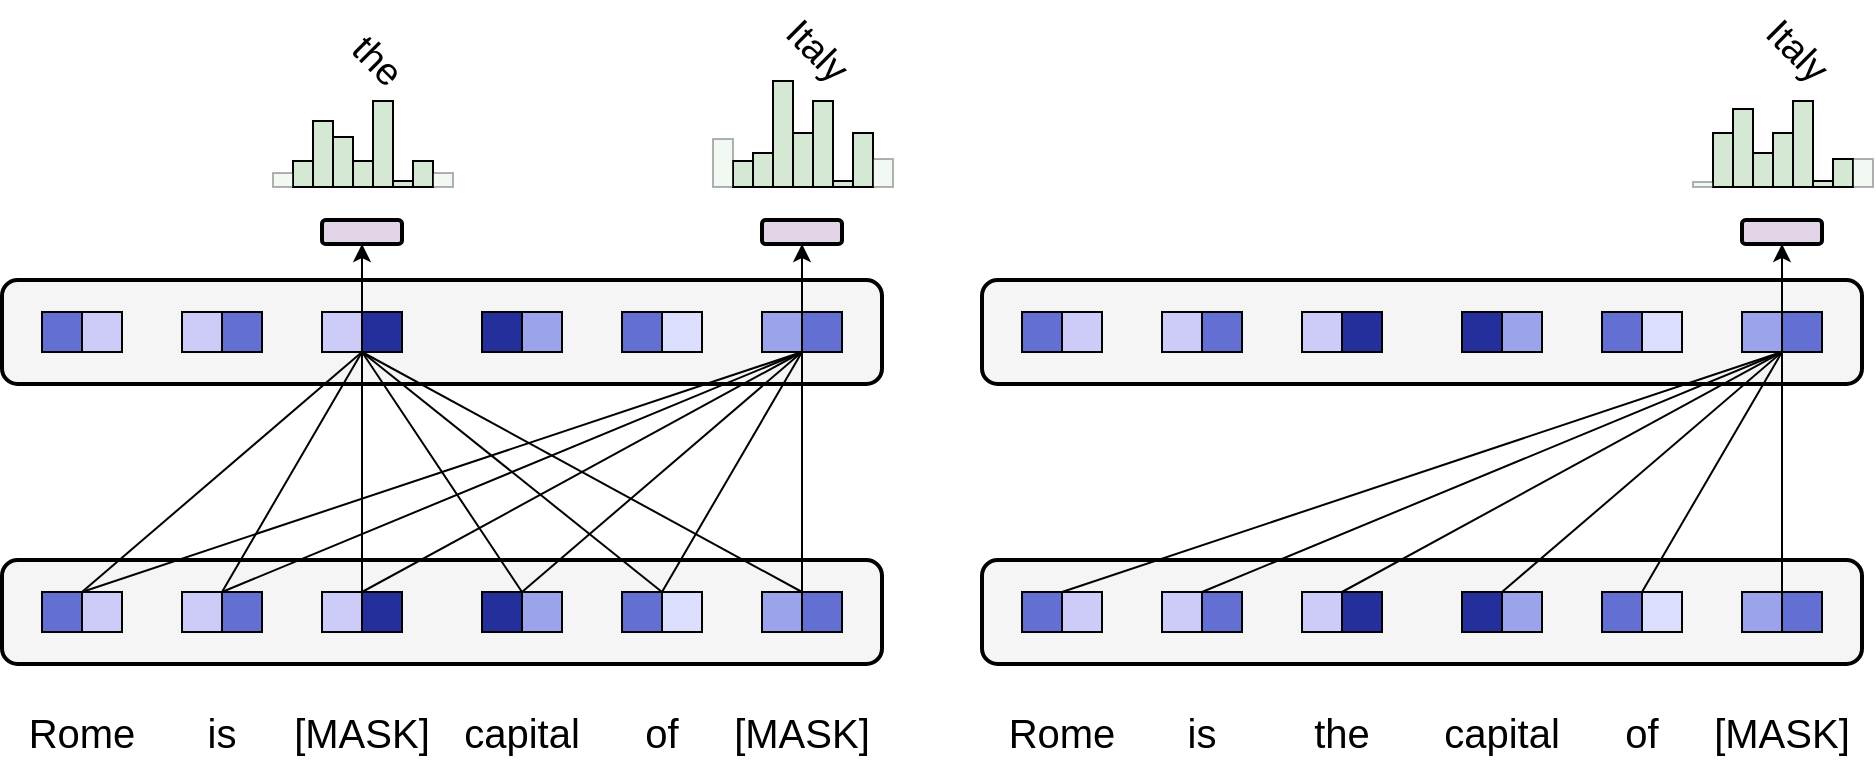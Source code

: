 <mxfile version="20.0.1" type="onedrive"><diagram id="RKA8jSxsZJqy0lPf_gbN" name="Page-1"><mxGraphModel grid="1" page="1" gridSize="10" guides="1" tooltips="1" connect="1" arrows="1" fold="1" pageScale="1" pageWidth="1600" pageHeight="900" math="0" shadow="0"><root><mxCell id="0"/><mxCell id="1" parent="0"/><mxCell id="lkHaF-u5AydpXI6nN-1L-108" value="" style="rounded=1;whiteSpace=wrap;html=1;fillColor=#f5f5f5;strokeColor=#000000;strokeWidth=2;fontColor=#333333;" vertex="1" parent="1"><mxGeometry x="370" y="570" width="440" height="52" as="geometry"/></mxCell><mxCell id="lkHaF-u5AydpXI6nN-1L-109" value="Rome" style="text;html=1;strokeColor=none;fillColor=none;align=center;verticalAlign=middle;whiteSpace=wrap;rounded=0;strokeWidth=1;fontSize=20;" vertex="1" parent="1"><mxGeometry x="370" y="641" width="80" height="30" as="geometry"/></mxCell><mxCell id="lkHaF-u5AydpXI6nN-1L-119" value="is" style="text;html=1;strokeColor=none;fillColor=none;align=center;verticalAlign=middle;whiteSpace=wrap;rounded=0;strokeWidth=1;fontSize=20;" vertex="1" parent="1"><mxGeometry x="440" y="641" width="80" height="30" as="geometry"/></mxCell><mxCell id="lkHaF-u5AydpXI6nN-1L-120" value="[MASK]" style="text;html=1;strokeColor=none;fillColor=none;align=center;verticalAlign=middle;whiteSpace=wrap;rounded=0;strokeWidth=1;fontSize=20;" vertex="1" parent="1"><mxGeometry x="510" y="641" width="80" height="30" as="geometry"/></mxCell><mxCell id="lkHaF-u5AydpXI6nN-1L-121" value="capital" style="text;html=1;strokeColor=none;fillColor=none;align=center;verticalAlign=middle;whiteSpace=wrap;rounded=0;strokeWidth=1;fontSize=20;" vertex="1" parent="1"><mxGeometry x="590" y="641" width="80" height="30" as="geometry"/></mxCell><mxCell id="lkHaF-u5AydpXI6nN-1L-122" value="of" style="text;html=1;strokeColor=none;fillColor=none;align=center;verticalAlign=middle;whiteSpace=wrap;rounded=0;strokeWidth=1;fontSize=20;" vertex="1" parent="1"><mxGeometry x="660" y="641" width="80" height="30" as="geometry"/></mxCell><mxCell id="lkHaF-u5AydpXI6nN-1L-123" value="[MASK]" style="text;html=1;strokeColor=none;fillColor=none;align=center;verticalAlign=middle;whiteSpace=wrap;rounded=0;strokeWidth=1;fontSize=20;" vertex="1" parent="1"><mxGeometry x="730" y="641" width="80" height="30" as="geometry"/></mxCell><mxCell id="lkHaF-u5AydpXI6nN-1L-134" value="" style="group" connectable="0" vertex="1" parent="1"><mxGeometry x="390" y="586" width="40" height="20" as="geometry"/></mxCell><mxCell id="lkHaF-u5AydpXI6nN-1L-125" value="" style="rounded=0;whiteSpace=wrap;html=1;fillColor=#646FD4;" vertex="1" parent="lkHaF-u5AydpXI6nN-1L-134"><mxGeometry width="20" height="20" as="geometry"/></mxCell><mxCell id="lkHaF-u5AydpXI6nN-1L-131" value="" style="rounded=0;whiteSpace=wrap;html=1;fillColor=#CDCBF8;" vertex="1" parent="lkHaF-u5AydpXI6nN-1L-134"><mxGeometry x="20" width="20" height="20" as="geometry"/></mxCell><mxCell id="lkHaF-u5AydpXI6nN-1L-138" value="" style="group" connectable="0" vertex="1" parent="1"><mxGeometry x="460" y="586" width="40" height="20" as="geometry"/></mxCell><mxCell id="lkHaF-u5AydpXI6nN-1L-139" value="" style="rounded=0;whiteSpace=wrap;html=1;fillColor=#CDCBF8;" vertex="1" parent="lkHaF-u5AydpXI6nN-1L-138"><mxGeometry width="20" height="20" as="geometry"/></mxCell><mxCell id="lkHaF-u5AydpXI6nN-1L-140" value="" style="rounded=0;whiteSpace=wrap;html=1;fillColor=#646FD4;" vertex="1" parent="lkHaF-u5AydpXI6nN-1L-138"><mxGeometry x="20" width="20" height="20" as="geometry"/></mxCell><mxCell id="lkHaF-u5AydpXI6nN-1L-144" value="" style="group" connectable="0" vertex="1" parent="1"><mxGeometry x="530" y="586" width="40" height="20" as="geometry"/></mxCell><mxCell id="lkHaF-u5AydpXI6nN-1L-145" value="" style="rounded=0;whiteSpace=wrap;html=1;fillColor=#CDCBF8;" vertex="1" parent="lkHaF-u5AydpXI6nN-1L-144"><mxGeometry width="20" height="20" as="geometry"/></mxCell><mxCell id="lkHaF-u5AydpXI6nN-1L-146" value="" style="rounded=0;whiteSpace=wrap;html=1;fillColor=#242F9B;" vertex="1" parent="lkHaF-u5AydpXI6nN-1L-144"><mxGeometry x="20" width="20" height="20" as="geometry"/></mxCell><mxCell id="lkHaF-u5AydpXI6nN-1L-147" value="" style="group" connectable="0" vertex="1" parent="1"><mxGeometry x="610" y="586" width="40" height="20" as="geometry"/></mxCell><mxCell id="lkHaF-u5AydpXI6nN-1L-148" value="" style="rounded=0;whiteSpace=wrap;html=1;fillColor=#242F9B;" vertex="1" parent="lkHaF-u5AydpXI6nN-1L-147"><mxGeometry width="20" height="20" as="geometry"/></mxCell><mxCell id="lkHaF-u5AydpXI6nN-1L-149" value="" style="rounded=0;whiteSpace=wrap;html=1;fillColor=#9BA3EB;" vertex="1" parent="lkHaF-u5AydpXI6nN-1L-147"><mxGeometry x="20" width="20" height="20" as="geometry"/></mxCell><mxCell id="lkHaF-u5AydpXI6nN-1L-150" value="" style="group" connectable="0" vertex="1" parent="1"><mxGeometry x="680" y="586" width="40" height="20" as="geometry"/></mxCell><mxCell id="lkHaF-u5AydpXI6nN-1L-151" value="" style="rounded=0;whiteSpace=wrap;html=1;fillColor=#646FD4;" vertex="1" parent="lkHaF-u5AydpXI6nN-1L-150"><mxGeometry width="20" height="20" as="geometry"/></mxCell><mxCell id="lkHaF-u5AydpXI6nN-1L-152" value="" style="rounded=0;whiteSpace=wrap;html=1;fillColor=#DBDFFD;" vertex="1" parent="lkHaF-u5AydpXI6nN-1L-150"><mxGeometry x="20" width="20" height="20" as="geometry"/></mxCell><mxCell id="lkHaF-u5AydpXI6nN-1L-153" value="" style="group" connectable="0" vertex="1" parent="1"><mxGeometry x="750" y="586" width="40" height="20" as="geometry"/></mxCell><mxCell id="lkHaF-u5AydpXI6nN-1L-154" value="" style="rounded=0;whiteSpace=wrap;html=1;fillColor=#9BA3EB;" vertex="1" parent="lkHaF-u5AydpXI6nN-1L-153"><mxGeometry width="20" height="20" as="geometry"/></mxCell><mxCell id="lkHaF-u5AydpXI6nN-1L-155" value="" style="rounded=0;whiteSpace=wrap;html=1;fillColor=#646FD4;" vertex="1" parent="lkHaF-u5AydpXI6nN-1L-153"><mxGeometry x="20" width="20" height="20" as="geometry"/></mxCell><mxCell id="lkHaF-u5AydpXI6nN-1L-161" value="" style="rounded=1;whiteSpace=wrap;html=1;fillColor=#f5f5f5;strokeColor=#000000;strokeWidth=2;fontColor=#333333;" vertex="1" parent="1"><mxGeometry x="370" y="430" width="440" height="52" as="geometry"/></mxCell><mxCell id="lkHaF-u5AydpXI6nN-1L-162" value="" style="group" connectable="0" vertex="1" parent="1"><mxGeometry x="390" y="446" width="40" height="20" as="geometry"/></mxCell><mxCell id="lkHaF-u5AydpXI6nN-1L-163" value="" style="rounded=0;whiteSpace=wrap;html=1;fillColor=#646FD4;" vertex="1" parent="lkHaF-u5AydpXI6nN-1L-162"><mxGeometry width="20" height="20" as="geometry"/></mxCell><mxCell id="lkHaF-u5AydpXI6nN-1L-164" value="" style="rounded=0;whiteSpace=wrap;html=1;fillColor=#CDCBF8;" vertex="1" parent="lkHaF-u5AydpXI6nN-1L-162"><mxGeometry x="20" width="20" height="20" as="geometry"/></mxCell><mxCell id="lkHaF-u5AydpXI6nN-1L-165" value="" style="group" connectable="0" vertex="1" parent="1"><mxGeometry x="460" y="446" width="40" height="20" as="geometry"/></mxCell><mxCell id="lkHaF-u5AydpXI6nN-1L-166" value="" style="rounded=0;whiteSpace=wrap;html=1;fillColor=#CDCBF8;" vertex="1" parent="lkHaF-u5AydpXI6nN-1L-165"><mxGeometry width="20" height="20" as="geometry"/></mxCell><mxCell id="lkHaF-u5AydpXI6nN-1L-167" value="" style="rounded=0;whiteSpace=wrap;html=1;fillColor=#646FD4;" vertex="1" parent="lkHaF-u5AydpXI6nN-1L-165"><mxGeometry x="20" width="20" height="20" as="geometry"/></mxCell><mxCell id="lkHaF-u5AydpXI6nN-1L-168" value="" style="group" connectable="0" vertex="1" parent="1"><mxGeometry x="530" y="446" width="40" height="20" as="geometry"/></mxCell><mxCell id="lkHaF-u5AydpXI6nN-1L-169" value="" style="rounded=0;whiteSpace=wrap;html=1;fillColor=#CDCBF8;" vertex="1" parent="lkHaF-u5AydpXI6nN-1L-168"><mxGeometry width="20" height="20" as="geometry"/></mxCell><mxCell id="lkHaF-u5AydpXI6nN-1L-170" value="" style="rounded=0;whiteSpace=wrap;html=1;fillColor=#242F9B;" vertex="1" parent="lkHaF-u5AydpXI6nN-1L-168"><mxGeometry x="20" width="20" height="20" as="geometry"/></mxCell><mxCell id="lkHaF-u5AydpXI6nN-1L-171" value="" style="group" connectable="0" vertex="1" parent="1"><mxGeometry x="610" y="446" width="40" height="20" as="geometry"/></mxCell><mxCell id="lkHaF-u5AydpXI6nN-1L-172" value="" style="rounded=0;whiteSpace=wrap;html=1;fillColor=#242F9B;" vertex="1" parent="lkHaF-u5AydpXI6nN-1L-171"><mxGeometry width="20" height="20" as="geometry"/></mxCell><mxCell id="lkHaF-u5AydpXI6nN-1L-173" value="" style="rounded=0;whiteSpace=wrap;html=1;fillColor=#9BA3EB;" vertex="1" parent="lkHaF-u5AydpXI6nN-1L-171"><mxGeometry x="20" width="20" height="20" as="geometry"/></mxCell><mxCell id="lkHaF-u5AydpXI6nN-1L-174" value="" style="group" connectable="0" vertex="1" parent="1"><mxGeometry x="680" y="446" width="40" height="20" as="geometry"/></mxCell><mxCell id="lkHaF-u5AydpXI6nN-1L-175" value="" style="rounded=0;whiteSpace=wrap;html=1;fillColor=#646FD4;" vertex="1" parent="lkHaF-u5AydpXI6nN-1L-174"><mxGeometry width="20" height="20" as="geometry"/></mxCell><mxCell id="lkHaF-u5AydpXI6nN-1L-176" value="" style="rounded=0;whiteSpace=wrap;html=1;fillColor=#DBDFFD;" vertex="1" parent="lkHaF-u5AydpXI6nN-1L-174"><mxGeometry x="20" width="20" height="20" as="geometry"/></mxCell><mxCell id="lkHaF-u5AydpXI6nN-1L-177" value="" style="group" connectable="0" vertex="1" parent="1"><mxGeometry x="750" y="446" width="40" height="20" as="geometry"/></mxCell><mxCell id="lkHaF-u5AydpXI6nN-1L-178" value="" style="rounded=0;whiteSpace=wrap;html=1;fillColor=#9BA3EB;" vertex="1" parent="lkHaF-u5AydpXI6nN-1L-177"><mxGeometry width="20" height="20" as="geometry"/></mxCell><mxCell id="lkHaF-u5AydpXI6nN-1L-179" value="" style="rounded=0;whiteSpace=wrap;html=1;fillColor=#646FD4;" vertex="1" parent="lkHaF-u5AydpXI6nN-1L-177"><mxGeometry x="20" width="20" height="20" as="geometry"/></mxCell><mxCell id="lkHaF-u5AydpXI6nN-1L-180" value="" style="endArrow=none;html=1;rounded=0;entryX=1;entryY=1;entryDx=0;entryDy=0;exitX=0;exitY=0;exitDx=0;exitDy=0;" edge="1" parent="1" source="lkHaF-u5AydpXI6nN-1L-146" target="lkHaF-u5AydpXI6nN-1L-169"><mxGeometry width="50" height="50" relative="1" as="geometry"><mxPoint x="560" y="590" as="sourcePoint"/><mxPoint x="610" y="540" as="targetPoint"/></mxGeometry></mxCell><mxCell id="lkHaF-u5AydpXI6nN-1L-181" value="" style="endArrow=none;html=1;rounded=0;entryX=0;entryY=1;entryDx=0;entryDy=0;exitX=1;exitY=0;exitDx=0;exitDy=0;" edge="1" parent="1" source="lkHaF-u5AydpXI6nN-1L-139" target="lkHaF-u5AydpXI6nN-1L-170"><mxGeometry width="50" height="50" relative="1" as="geometry"><mxPoint x="560" y="596" as="sourcePoint"/><mxPoint x="560" y="476" as="targetPoint"/></mxGeometry></mxCell><mxCell id="lkHaF-u5AydpXI6nN-1L-182" value="" style="endArrow=none;html=1;rounded=0;exitX=0;exitY=0;exitDx=0;exitDy=0;entryX=0;entryY=1;entryDx=0;entryDy=0;" edge="1" parent="1" source="lkHaF-u5AydpXI6nN-1L-131" target="lkHaF-u5AydpXI6nN-1L-170"><mxGeometry width="50" height="50" relative="1" as="geometry"><mxPoint x="490" y="596" as="sourcePoint"/><mxPoint x="550" y="470" as="targetPoint"/></mxGeometry></mxCell><mxCell id="lkHaF-u5AydpXI6nN-1L-183" value="" style="endArrow=none;html=1;rounded=0;exitX=1;exitY=0;exitDx=0;exitDy=0;entryX=0;entryY=1;entryDx=0;entryDy=0;" edge="1" parent="1" source="lkHaF-u5AydpXI6nN-1L-148" target="lkHaF-u5AydpXI6nN-1L-170"><mxGeometry width="50" height="50" relative="1" as="geometry"><mxPoint x="420.0" y="596" as="sourcePoint"/><mxPoint x="560.0" y="476" as="targetPoint"/></mxGeometry></mxCell><mxCell id="lkHaF-u5AydpXI6nN-1L-184" value="" style="endArrow=none;html=1;rounded=0;exitX=0;exitY=0;exitDx=0;exitDy=0;entryX=1;entryY=1;entryDx=0;entryDy=0;" edge="1" parent="1" source="lkHaF-u5AydpXI6nN-1L-152" target="lkHaF-u5AydpXI6nN-1L-169"><mxGeometry width="50" height="50" relative="1" as="geometry"><mxPoint x="640.0" y="596" as="sourcePoint"/><mxPoint x="560.0" y="476" as="targetPoint"/></mxGeometry></mxCell><mxCell id="lkHaF-u5AydpXI6nN-1L-185" value="" style="endArrow=none;html=1;rounded=0;exitX=0;exitY=0;exitDx=0;exitDy=0;entryX=0;entryY=1;entryDx=0;entryDy=0;" edge="1" parent="1" source="lkHaF-u5AydpXI6nN-1L-155" target="lkHaF-u5AydpXI6nN-1L-170"><mxGeometry width="50" height="50" relative="1" as="geometry"><mxPoint x="710" y="596" as="sourcePoint"/><mxPoint x="560.0" y="476" as="targetPoint"/></mxGeometry></mxCell><mxCell id="lkHaF-u5AydpXI6nN-1L-187" value="" style="endArrow=none;html=1;rounded=0;exitX=0;exitY=0;exitDx=0;exitDy=0;entryX=0;entryY=1;entryDx=0;entryDy=0;" edge="1" parent="1" source="lkHaF-u5AydpXI6nN-1L-155" target="lkHaF-u5AydpXI6nN-1L-179"><mxGeometry width="50" height="50" relative="1" as="geometry"><mxPoint x="780" y="596" as="sourcePoint"/><mxPoint x="560" y="476" as="targetPoint"/></mxGeometry></mxCell><mxCell id="lkHaF-u5AydpXI6nN-1L-188" value="" style="endArrow=none;html=1;rounded=0;exitX=0;exitY=0;exitDx=0;exitDy=0;entryX=0;entryY=1;entryDx=0;entryDy=0;" edge="1" parent="1" source="lkHaF-u5AydpXI6nN-1L-152" target="lkHaF-u5AydpXI6nN-1L-179"><mxGeometry width="50" height="50" relative="1" as="geometry"><mxPoint x="780" y="596" as="sourcePoint"/><mxPoint x="780" y="476" as="targetPoint"/></mxGeometry></mxCell><mxCell id="lkHaF-u5AydpXI6nN-1L-189" value="" style="endArrow=none;html=1;rounded=0;exitX=0;exitY=0;exitDx=0;exitDy=0;entryX=0;entryY=1;entryDx=0;entryDy=0;" edge="1" parent="1" source="lkHaF-u5AydpXI6nN-1L-149" target="lkHaF-u5AydpXI6nN-1L-179"><mxGeometry width="50" height="50" relative="1" as="geometry"><mxPoint x="710" y="596" as="sourcePoint"/><mxPoint x="780" y="476" as="targetPoint"/></mxGeometry></mxCell><mxCell id="lkHaF-u5AydpXI6nN-1L-190" value="" style="endArrow=none;html=1;rounded=0;exitX=0;exitY=0;exitDx=0;exitDy=0;entryX=0;entryY=1;entryDx=0;entryDy=0;" edge="1" parent="1" source="lkHaF-u5AydpXI6nN-1L-146" target="lkHaF-u5AydpXI6nN-1L-179"><mxGeometry width="50" height="50" relative="1" as="geometry"><mxPoint x="640" y="596" as="sourcePoint"/><mxPoint x="780" y="476" as="targetPoint"/></mxGeometry></mxCell><mxCell id="lkHaF-u5AydpXI6nN-1L-191" value="" style="endArrow=none;html=1;rounded=0;exitX=0;exitY=0;exitDx=0;exitDy=0;entryX=0;entryY=1;entryDx=0;entryDy=0;" edge="1" parent="1" source="lkHaF-u5AydpXI6nN-1L-140" target="lkHaF-u5AydpXI6nN-1L-179"><mxGeometry width="50" height="50" relative="1" as="geometry"><mxPoint x="560" y="596" as="sourcePoint"/><mxPoint x="780" y="476" as="targetPoint"/></mxGeometry></mxCell><mxCell id="lkHaF-u5AydpXI6nN-1L-192" value="" style="endArrow=none;html=1;rounded=0;exitX=0;exitY=0;exitDx=0;exitDy=0;entryX=0;entryY=1;entryDx=0;entryDy=0;" edge="1" parent="1" source="lkHaF-u5AydpXI6nN-1L-131" target="lkHaF-u5AydpXI6nN-1L-179"><mxGeometry width="50" height="50" relative="1" as="geometry"><mxPoint x="490" y="596" as="sourcePoint"/><mxPoint x="780" y="476" as="targetPoint"/></mxGeometry></mxCell><mxCell id="lkHaF-u5AydpXI6nN-1L-193" value="" style="rounded=1;whiteSpace=wrap;html=1;fillColor=#e1d5e7;strokeColor=#000000;strokeWidth=2;" vertex="1" parent="1"><mxGeometry x="530" y="400" width="40" height="12" as="geometry"/></mxCell><mxCell id="lkHaF-u5AydpXI6nN-1L-194" value="" style="rounded=1;whiteSpace=wrap;html=1;fillColor=#e1d5e7;strokeColor=#000000;strokeWidth=2;" vertex="1" parent="1"><mxGeometry x="750" y="400" width="40" height="12" as="geometry"/></mxCell><mxCell id="lkHaF-u5AydpXI6nN-1L-195" value="" style="endArrow=classic;html=1;rounded=0;exitX=0;exitY=0;exitDx=0;exitDy=0;entryX=0.5;entryY=1;entryDx=0;entryDy=0;endFill=1;" edge="1" parent="1" source="lkHaF-u5AydpXI6nN-1L-170" target="lkHaF-u5AydpXI6nN-1L-193"><mxGeometry width="50" height="50" relative="1" as="geometry"><mxPoint x="570" y="430" as="sourcePoint"/><mxPoint x="620" y="380" as="targetPoint"/></mxGeometry></mxCell><mxCell id="lkHaF-u5AydpXI6nN-1L-196" style="edgeStyle=orthogonalEdgeStyle;rounded=0;orthogonalLoop=1;jettySize=auto;html=1;exitX=0;exitY=0;exitDx=0;exitDy=0;entryX=0.5;entryY=1;entryDx=0;entryDy=0;endArrow=classic;endFill=1;" edge="1" parent="1" source="lkHaF-u5AydpXI6nN-1L-179" target="lkHaF-u5AydpXI6nN-1L-194"><mxGeometry relative="1" as="geometry"/></mxCell><mxCell id="lkHaF-u5AydpXI6nN-1L-197" value="" style="rounded=1;whiteSpace=wrap;html=1;fillColor=#f5f5f5;strokeColor=#000000;strokeWidth=2;fontColor=#333333;" vertex="1" parent="1"><mxGeometry x="860" y="570" width="440" height="52" as="geometry"/></mxCell><mxCell id="lkHaF-u5AydpXI6nN-1L-198" value="Rome" style="text;html=1;strokeColor=none;fillColor=none;align=center;verticalAlign=middle;whiteSpace=wrap;rounded=0;strokeWidth=1;fontSize=20;" vertex="1" parent="1"><mxGeometry x="860" y="641" width="80" height="30" as="geometry"/></mxCell><mxCell id="lkHaF-u5AydpXI6nN-1L-199" value="is" style="text;html=1;strokeColor=none;fillColor=none;align=center;verticalAlign=middle;whiteSpace=wrap;rounded=0;strokeWidth=1;fontSize=20;" vertex="1" parent="1"><mxGeometry x="930" y="641" width="80" height="30" as="geometry"/></mxCell><mxCell id="lkHaF-u5AydpXI6nN-1L-200" value="the" style="text;html=1;strokeColor=none;fillColor=none;align=center;verticalAlign=middle;whiteSpace=wrap;rounded=0;strokeWidth=1;fontSize=20;" vertex="1" parent="1"><mxGeometry x="1000" y="641" width="80" height="30" as="geometry"/></mxCell><mxCell id="lkHaF-u5AydpXI6nN-1L-201" value="capital" style="text;html=1;strokeColor=none;fillColor=none;align=center;verticalAlign=middle;whiteSpace=wrap;rounded=0;strokeWidth=1;fontSize=20;" vertex="1" parent="1"><mxGeometry x="1080" y="641" width="80" height="30" as="geometry"/></mxCell><mxCell id="lkHaF-u5AydpXI6nN-1L-202" value="of" style="text;html=1;strokeColor=none;fillColor=none;align=center;verticalAlign=middle;whiteSpace=wrap;rounded=0;strokeWidth=1;fontSize=20;" vertex="1" parent="1"><mxGeometry x="1150" y="641" width="80" height="30" as="geometry"/></mxCell><mxCell id="lkHaF-u5AydpXI6nN-1L-203" value="[MASK]" style="text;html=1;strokeColor=none;fillColor=none;align=center;verticalAlign=middle;whiteSpace=wrap;rounded=0;strokeWidth=1;fontSize=20;" vertex="1" parent="1"><mxGeometry x="1220" y="641" width="80" height="30" as="geometry"/></mxCell><mxCell id="lkHaF-u5AydpXI6nN-1L-204" value="" style="group" connectable="0" vertex="1" parent="1"><mxGeometry x="880" y="586" width="40" height="20" as="geometry"/></mxCell><mxCell id="lkHaF-u5AydpXI6nN-1L-205" value="" style="rounded=0;whiteSpace=wrap;html=1;fillColor=#646FD4;" vertex="1" parent="lkHaF-u5AydpXI6nN-1L-204"><mxGeometry width="20" height="20" as="geometry"/></mxCell><mxCell id="lkHaF-u5AydpXI6nN-1L-206" value="" style="rounded=0;whiteSpace=wrap;html=1;fillColor=#CDCBF8;" vertex="1" parent="lkHaF-u5AydpXI6nN-1L-204"><mxGeometry x="20" width="20" height="20" as="geometry"/></mxCell><mxCell id="lkHaF-u5AydpXI6nN-1L-207" value="" style="group" connectable="0" vertex="1" parent="1"><mxGeometry x="950" y="586" width="40" height="20" as="geometry"/></mxCell><mxCell id="lkHaF-u5AydpXI6nN-1L-208" value="" style="rounded=0;whiteSpace=wrap;html=1;fillColor=#CDCBF8;" vertex="1" parent="lkHaF-u5AydpXI6nN-1L-207"><mxGeometry width="20" height="20" as="geometry"/></mxCell><mxCell id="lkHaF-u5AydpXI6nN-1L-209" value="" style="rounded=0;whiteSpace=wrap;html=1;fillColor=#646FD4;" vertex="1" parent="lkHaF-u5AydpXI6nN-1L-207"><mxGeometry x="20" width="20" height="20" as="geometry"/></mxCell><mxCell id="lkHaF-u5AydpXI6nN-1L-210" value="" style="group" connectable="0" vertex="1" parent="1"><mxGeometry x="1020" y="586" width="40" height="20" as="geometry"/></mxCell><mxCell id="lkHaF-u5AydpXI6nN-1L-211" value="" style="rounded=0;whiteSpace=wrap;html=1;fillColor=#CDCBF8;" vertex="1" parent="lkHaF-u5AydpXI6nN-1L-210"><mxGeometry width="20" height="20" as="geometry"/></mxCell><mxCell id="lkHaF-u5AydpXI6nN-1L-212" value="" style="rounded=0;whiteSpace=wrap;html=1;fillColor=#242F9B;" vertex="1" parent="lkHaF-u5AydpXI6nN-1L-210"><mxGeometry x="20" width="20" height="20" as="geometry"/></mxCell><mxCell id="lkHaF-u5AydpXI6nN-1L-213" value="" style="group" connectable="0" vertex="1" parent="1"><mxGeometry x="1100" y="586" width="40" height="20" as="geometry"/></mxCell><mxCell id="lkHaF-u5AydpXI6nN-1L-214" value="" style="rounded=0;whiteSpace=wrap;html=1;fillColor=#242F9B;" vertex="1" parent="lkHaF-u5AydpXI6nN-1L-213"><mxGeometry width="20" height="20" as="geometry"/></mxCell><mxCell id="lkHaF-u5AydpXI6nN-1L-215" value="" style="rounded=0;whiteSpace=wrap;html=1;fillColor=#9BA3EB;" vertex="1" parent="lkHaF-u5AydpXI6nN-1L-213"><mxGeometry x="20" width="20" height="20" as="geometry"/></mxCell><mxCell id="lkHaF-u5AydpXI6nN-1L-216" value="" style="group" connectable="0" vertex="1" parent="1"><mxGeometry x="1170" y="586" width="40" height="20" as="geometry"/></mxCell><mxCell id="lkHaF-u5AydpXI6nN-1L-217" value="" style="rounded=0;whiteSpace=wrap;html=1;fillColor=#646FD4;" vertex="1" parent="lkHaF-u5AydpXI6nN-1L-216"><mxGeometry width="20" height="20" as="geometry"/></mxCell><mxCell id="lkHaF-u5AydpXI6nN-1L-218" value="" style="rounded=0;whiteSpace=wrap;html=1;fillColor=#DBDFFD;" vertex="1" parent="lkHaF-u5AydpXI6nN-1L-216"><mxGeometry x="20" width="20" height="20" as="geometry"/></mxCell><mxCell id="lkHaF-u5AydpXI6nN-1L-219" value="" style="group" connectable="0" vertex="1" parent="1"><mxGeometry x="1240" y="586" width="40" height="20" as="geometry"/></mxCell><mxCell id="lkHaF-u5AydpXI6nN-1L-220" value="" style="rounded=0;whiteSpace=wrap;html=1;fillColor=#9BA3EB;" vertex="1" parent="lkHaF-u5AydpXI6nN-1L-219"><mxGeometry width="20" height="20" as="geometry"/></mxCell><mxCell id="lkHaF-u5AydpXI6nN-1L-221" value="" style="rounded=0;whiteSpace=wrap;html=1;fillColor=#646FD4;" vertex="1" parent="lkHaF-u5AydpXI6nN-1L-219"><mxGeometry x="20" width="20" height="20" as="geometry"/></mxCell><mxCell id="lkHaF-u5AydpXI6nN-1L-222" value="" style="rounded=1;whiteSpace=wrap;html=1;fillColor=#f5f5f5;strokeColor=#000000;strokeWidth=2;fontColor=#333333;" vertex="1" parent="1"><mxGeometry x="860" y="430" width="440" height="52" as="geometry"/></mxCell><mxCell id="lkHaF-u5AydpXI6nN-1L-223" value="" style="group" connectable="0" vertex="1" parent="1"><mxGeometry x="880" y="446" width="40" height="20" as="geometry"/></mxCell><mxCell id="lkHaF-u5AydpXI6nN-1L-224" value="" style="rounded=0;whiteSpace=wrap;html=1;fillColor=#646FD4;" vertex="1" parent="lkHaF-u5AydpXI6nN-1L-223"><mxGeometry width="20" height="20" as="geometry"/></mxCell><mxCell id="lkHaF-u5AydpXI6nN-1L-225" value="" style="rounded=0;whiteSpace=wrap;html=1;fillColor=#CDCBF8;" vertex="1" parent="lkHaF-u5AydpXI6nN-1L-223"><mxGeometry x="20" width="20" height="20" as="geometry"/></mxCell><mxCell id="lkHaF-u5AydpXI6nN-1L-226" value="" style="group" connectable="0" vertex="1" parent="1"><mxGeometry x="950" y="446" width="40" height="20" as="geometry"/></mxCell><mxCell id="lkHaF-u5AydpXI6nN-1L-227" value="" style="rounded=0;whiteSpace=wrap;html=1;fillColor=#CDCBF8;" vertex="1" parent="lkHaF-u5AydpXI6nN-1L-226"><mxGeometry width="20" height="20" as="geometry"/></mxCell><mxCell id="lkHaF-u5AydpXI6nN-1L-228" value="" style="rounded=0;whiteSpace=wrap;html=1;fillColor=#646FD4;" vertex="1" parent="lkHaF-u5AydpXI6nN-1L-226"><mxGeometry x="20" width="20" height="20" as="geometry"/></mxCell><mxCell id="lkHaF-u5AydpXI6nN-1L-229" value="" style="group" connectable="0" vertex="1" parent="1"><mxGeometry x="1020" y="446" width="40" height="20" as="geometry"/></mxCell><mxCell id="lkHaF-u5AydpXI6nN-1L-230" value="" style="rounded=0;whiteSpace=wrap;html=1;fillColor=#CDCBF8;" vertex="1" parent="lkHaF-u5AydpXI6nN-1L-229"><mxGeometry width="20" height="20" as="geometry"/></mxCell><mxCell id="lkHaF-u5AydpXI6nN-1L-231" value="" style="rounded=0;whiteSpace=wrap;html=1;fillColor=#242F9B;" vertex="1" parent="lkHaF-u5AydpXI6nN-1L-229"><mxGeometry x="20" width="20" height="20" as="geometry"/></mxCell><mxCell id="lkHaF-u5AydpXI6nN-1L-232" value="" style="group" connectable="0" vertex="1" parent="1"><mxGeometry x="1100" y="446" width="40" height="20" as="geometry"/></mxCell><mxCell id="lkHaF-u5AydpXI6nN-1L-233" value="" style="rounded=0;whiteSpace=wrap;html=1;fillColor=#242F9B;" vertex="1" parent="lkHaF-u5AydpXI6nN-1L-232"><mxGeometry width="20" height="20" as="geometry"/></mxCell><mxCell id="lkHaF-u5AydpXI6nN-1L-234" value="" style="rounded=0;whiteSpace=wrap;html=1;fillColor=#9BA3EB;" vertex="1" parent="lkHaF-u5AydpXI6nN-1L-232"><mxGeometry x="20" width="20" height="20" as="geometry"/></mxCell><mxCell id="lkHaF-u5AydpXI6nN-1L-235" value="" style="group" connectable="0" vertex="1" parent="1"><mxGeometry x="1170" y="446" width="40" height="20" as="geometry"/></mxCell><mxCell id="lkHaF-u5AydpXI6nN-1L-236" value="" style="rounded=0;whiteSpace=wrap;html=1;fillColor=#646FD4;" vertex="1" parent="lkHaF-u5AydpXI6nN-1L-235"><mxGeometry width="20" height="20" as="geometry"/></mxCell><mxCell id="lkHaF-u5AydpXI6nN-1L-237" value="" style="rounded=0;whiteSpace=wrap;html=1;fillColor=#DBDFFD;" vertex="1" parent="lkHaF-u5AydpXI6nN-1L-235"><mxGeometry x="20" width="20" height="20" as="geometry"/></mxCell><mxCell id="lkHaF-u5AydpXI6nN-1L-238" value="" style="group" connectable="0" vertex="1" parent="1"><mxGeometry x="1240" y="446" width="40" height="20" as="geometry"/></mxCell><mxCell id="lkHaF-u5AydpXI6nN-1L-239" value="" style="rounded=0;whiteSpace=wrap;html=1;fillColor=#9BA3EB;" vertex="1" parent="lkHaF-u5AydpXI6nN-1L-238"><mxGeometry width="20" height="20" as="geometry"/></mxCell><mxCell id="lkHaF-u5AydpXI6nN-1L-240" value="" style="rounded=0;whiteSpace=wrap;html=1;fillColor=#646FD4;" vertex="1" parent="lkHaF-u5AydpXI6nN-1L-238"><mxGeometry x="20" width="20" height="20" as="geometry"/></mxCell><mxCell id="lkHaF-u5AydpXI6nN-1L-247" value="" style="endArrow=none;html=1;rounded=0;exitX=0;exitY=0;exitDx=0;exitDy=0;entryX=0;entryY=1;entryDx=0;entryDy=0;" edge="1" parent="1" source="lkHaF-u5AydpXI6nN-1L-221" target="lkHaF-u5AydpXI6nN-1L-240"><mxGeometry width="50" height="50" relative="1" as="geometry"><mxPoint x="1270" y="596" as="sourcePoint"/><mxPoint x="1050" y="476" as="targetPoint"/></mxGeometry></mxCell><mxCell id="lkHaF-u5AydpXI6nN-1L-248" value="" style="endArrow=none;html=1;rounded=0;exitX=0;exitY=0;exitDx=0;exitDy=0;entryX=0;entryY=1;entryDx=0;entryDy=0;" edge="1" parent="1" source="lkHaF-u5AydpXI6nN-1L-218" target="lkHaF-u5AydpXI6nN-1L-240"><mxGeometry width="50" height="50" relative="1" as="geometry"><mxPoint x="1270" y="596" as="sourcePoint"/><mxPoint x="1270" y="476" as="targetPoint"/></mxGeometry></mxCell><mxCell id="lkHaF-u5AydpXI6nN-1L-249" value="" style="endArrow=none;html=1;rounded=0;exitX=0;exitY=0;exitDx=0;exitDy=0;entryX=0;entryY=1;entryDx=0;entryDy=0;" edge="1" parent="1" source="lkHaF-u5AydpXI6nN-1L-215" target="lkHaF-u5AydpXI6nN-1L-240"><mxGeometry width="50" height="50" relative="1" as="geometry"><mxPoint x="1200" y="596" as="sourcePoint"/><mxPoint x="1270" y="476" as="targetPoint"/></mxGeometry></mxCell><mxCell id="lkHaF-u5AydpXI6nN-1L-250" value="" style="endArrow=none;html=1;rounded=0;exitX=0;exitY=0;exitDx=0;exitDy=0;entryX=0;entryY=1;entryDx=0;entryDy=0;" edge="1" parent="1" source="lkHaF-u5AydpXI6nN-1L-212" target="lkHaF-u5AydpXI6nN-1L-240"><mxGeometry width="50" height="50" relative="1" as="geometry"><mxPoint x="1130" y="596" as="sourcePoint"/><mxPoint x="1270" y="476" as="targetPoint"/></mxGeometry></mxCell><mxCell id="lkHaF-u5AydpXI6nN-1L-251" value="" style="endArrow=none;html=1;rounded=0;exitX=0;exitY=0;exitDx=0;exitDy=0;entryX=0;entryY=1;entryDx=0;entryDy=0;" edge="1" parent="1" source="lkHaF-u5AydpXI6nN-1L-209" target="lkHaF-u5AydpXI6nN-1L-240"><mxGeometry width="50" height="50" relative="1" as="geometry"><mxPoint x="1050" y="596" as="sourcePoint"/><mxPoint x="1270" y="476" as="targetPoint"/></mxGeometry></mxCell><mxCell id="lkHaF-u5AydpXI6nN-1L-252" value="" style="endArrow=none;html=1;rounded=0;exitX=0;exitY=0;exitDx=0;exitDy=0;entryX=0;entryY=1;entryDx=0;entryDy=0;" edge="1" parent="1" source="lkHaF-u5AydpXI6nN-1L-206" target="lkHaF-u5AydpXI6nN-1L-240"><mxGeometry width="50" height="50" relative="1" as="geometry"><mxPoint x="980" y="596" as="sourcePoint"/><mxPoint x="1270" y="476" as="targetPoint"/></mxGeometry></mxCell><mxCell id="lkHaF-u5AydpXI6nN-1L-254" value="" style="rounded=1;whiteSpace=wrap;html=1;fillColor=#e1d5e7;strokeColor=#000000;strokeWidth=2;" vertex="1" parent="1"><mxGeometry x="1240" y="400" width="40" height="12" as="geometry"/></mxCell><mxCell id="lkHaF-u5AydpXI6nN-1L-256" style="edgeStyle=orthogonalEdgeStyle;rounded=0;orthogonalLoop=1;jettySize=auto;html=1;exitX=0;exitY=0;exitDx=0;exitDy=0;entryX=0.5;entryY=1;entryDx=0;entryDy=0;endArrow=classic;endFill=1;" edge="1" parent="1" source="lkHaF-u5AydpXI6nN-1L-240" target="lkHaF-u5AydpXI6nN-1L-254"><mxGeometry relative="1" as="geometry"/></mxCell><mxCell id="lkHaF-u5AydpXI6nN-1L-257" value="" style="rounded=0;whiteSpace=wrap;html=1;strokeColor=#000000;fillColor=#d5e8d4;rotation=90;" vertex="1" parent="1"><mxGeometry x="514" y="372" width="13" height="10" as="geometry"/></mxCell><mxCell id="lkHaF-u5AydpXI6nN-1L-258" value="" style="rounded=0;whiteSpace=wrap;html=1;strokeColor=#000000;fillColor=#d5e8d4;rotation=90;" vertex="1" parent="1"><mxGeometry x="514" y="362" width="33" height="10" as="geometry"/></mxCell><mxCell id="lkHaF-u5AydpXI6nN-1L-259" value="" style="rounded=0;whiteSpace=wrap;html=1;strokeColor=#000000;fillColor=#d5e8d4;rotation=90;" vertex="1" parent="1"><mxGeometry x="528" y="366" width="25" height="10" as="geometry"/></mxCell><mxCell id="lkHaF-u5AydpXI6nN-1L-260" value="" style="rounded=0;whiteSpace=wrap;html=1;strokeColor=#000000;fillColor=#d5e8d4;rotation=90;" vertex="1" parent="1"><mxGeometry x="544" y="372" width="13" height="10" as="geometry"/></mxCell><mxCell id="lkHaF-u5AydpXI6nN-1L-261" value="" style="rounded=0;whiteSpace=wrap;html=1;strokeColor=#000000;fillColor=#d5e8d4;rotation=90;" vertex="1" parent="1"><mxGeometry x="539" y="357" width="43" height="10" as="geometry"/></mxCell><mxCell id="lkHaF-u5AydpXI6nN-1L-262" value="" style="rounded=0;whiteSpace=wrap;html=1;strokeColor=#000000;fillColor=#d5e8d4;rotation=90;" vertex="1" parent="1"><mxGeometry x="569" y="377" width="3" height="10" as="geometry"/></mxCell><mxCell id="lkHaF-u5AydpXI6nN-1L-263" value="" style="rounded=0;whiteSpace=wrap;html=1;strokeColor=#000000;fillColor=#d5e8d4;rotation=90;" vertex="1" parent="1"><mxGeometry x="574" y="372" width="13" height="10" as="geometry"/></mxCell><mxCell id="lkHaF-u5AydpXI6nN-1L-265" value="the" style="text;html=1;strokeColor=none;fillColor=none;align=center;verticalAlign=middle;whiteSpace=wrap;rounded=0;strokeWidth=1;fontSize=19;rotation=45;fontStyle=0" vertex="1" parent="1"><mxGeometry x="536.44" y="306.44" width="42" height="30" as="geometry"/></mxCell><mxCell id="lkHaF-u5AydpXI6nN-1L-266" value="" style="rounded=0;whiteSpace=wrap;html=1;strokeColor=#000000;fillColor=#d5e8d4;rotation=90;opacity=30;" vertex="1" parent="1"><mxGeometry x="507" y="375" width="7" height="10" as="geometry"/></mxCell><mxCell id="lkHaF-u5AydpXI6nN-1L-267" value="" style="rounded=0;whiteSpace=wrap;html=1;strokeColor=#000000;fillColor=#d5e8d4;rotation=90;textOpacity=30;opacity=30;" vertex="1" parent="1"><mxGeometry x="587" y="375" width="7" height="10" as="geometry"/></mxCell><mxCell id="lkHaF-u5AydpXI6nN-1L-268" value="" style="rounded=0;whiteSpace=wrap;html=1;strokeColor=#000000;fillColor=#d5e8d4;rotation=90;" vertex="1" parent="1"><mxGeometry x="734" y="372" width="13" height="10" as="geometry"/></mxCell><mxCell id="lkHaF-u5AydpXI6nN-1L-269" value="" style="rounded=0;whiteSpace=wrap;html=1;strokeColor=#000000;fillColor=#d5e8d4;rotation=90;" vertex="1" parent="1"><mxGeometry x="742" y="370" width="17" height="10" as="geometry"/></mxCell><mxCell id="lkHaF-u5AydpXI6nN-1L-270" value="" style="rounded=0;whiteSpace=wrap;html=1;strokeColor=#000000;fillColor=#d5e8d4;rotation=90;" vertex="1" parent="1"><mxGeometry x="734" y="352" width="53" height="10" as="geometry"/></mxCell><mxCell id="lkHaF-u5AydpXI6nN-1L-271" value="" style="rounded=0;whiteSpace=wrap;html=1;strokeColor=#000000;fillColor=#d5e8d4;rotation=90;" vertex="1" parent="1"><mxGeometry x="757" y="365" width="27" height="10" as="geometry"/></mxCell><mxCell id="lkHaF-u5AydpXI6nN-1L-272" value="" style="rounded=0;whiteSpace=wrap;html=1;strokeColor=#000000;fillColor=#d5e8d4;rotation=90;" vertex="1" parent="1"><mxGeometry x="759" y="357" width="43" height="10" as="geometry"/></mxCell><mxCell id="lkHaF-u5AydpXI6nN-1L-273" value="" style="rounded=0;whiteSpace=wrap;html=1;strokeColor=#000000;fillColor=#d5e8d4;rotation=90;" vertex="1" parent="1"><mxGeometry x="789" y="377" width="3" height="10" as="geometry"/></mxCell><mxCell id="lkHaF-u5AydpXI6nN-1L-274" value="" style="rounded=0;whiteSpace=wrap;html=1;strokeColor=#000000;fillColor=#d5e8d4;rotation=90;" vertex="1" parent="1"><mxGeometry x="787" y="365" width="27" height="10" as="geometry"/></mxCell><mxCell id="lkHaF-u5AydpXI6nN-1L-275" value="Italy" style="text;html=1;strokeColor=none;fillColor=none;align=center;verticalAlign=middle;whiteSpace=wrap;rounded=0;strokeWidth=1;fontSize=19;rotation=45;fontStyle=0" vertex="1" parent="1"><mxGeometry x="756.44" y="301.44" width="42" height="30" as="geometry"/></mxCell><mxCell id="lkHaF-u5AydpXI6nN-1L-276" value="" style="rounded=0;whiteSpace=wrap;html=1;strokeColor=#000000;fillColor=#d5e8d4;rotation=90;opacity=30;" vertex="1" parent="1"><mxGeometry x="718.5" y="366.5" width="24" height="10" as="geometry"/></mxCell><mxCell id="lkHaF-u5AydpXI6nN-1L-277" value="" style="rounded=0;whiteSpace=wrap;html=1;strokeColor=#000000;fillColor=#d5e8d4;rotation=90;textOpacity=30;opacity=30;" vertex="1" parent="1"><mxGeometry x="803.5" y="371.5" width="14" height="10" as="geometry"/></mxCell><mxCell id="lkHaF-u5AydpXI6nN-1L-278" value="" style="rounded=0;whiteSpace=wrap;html=1;strokeColor=#000000;fillColor=#d5e8d4;rotation=90;" vertex="1" parent="1"><mxGeometry x="1217" y="365" width="27" height="10" as="geometry"/></mxCell><mxCell id="lkHaF-u5AydpXI6nN-1L-279" value="" style="rounded=0;whiteSpace=wrap;html=1;strokeColor=#000000;fillColor=#d5e8d4;rotation=90;" vertex="1" parent="1"><mxGeometry x="1221" y="359" width="39" height="10" as="geometry"/></mxCell><mxCell id="lkHaF-u5AydpXI6nN-1L-280" value="" style="rounded=0;whiteSpace=wrap;html=1;strokeColor=#000000;fillColor=#d5e8d4;rotation=90;" vertex="1" parent="1"><mxGeometry x="1242" y="370" width="17" height="10" as="geometry"/></mxCell><mxCell id="lkHaF-u5AydpXI6nN-1L-281" value="" style="rounded=0;whiteSpace=wrap;html=1;strokeColor=#000000;fillColor=#d5e8d4;rotation=90;" vertex="1" parent="1"><mxGeometry x="1247" y="365" width="27" height="10" as="geometry"/></mxCell><mxCell id="lkHaF-u5AydpXI6nN-1L-282" value="" style="rounded=0;whiteSpace=wrap;html=1;strokeColor=#000000;fillColor=#d5e8d4;rotation=90;" vertex="1" parent="1"><mxGeometry x="1249" y="357" width="43" height="10" as="geometry"/></mxCell><mxCell id="lkHaF-u5AydpXI6nN-1L-283" value="" style="rounded=0;whiteSpace=wrap;html=1;strokeColor=#000000;fillColor=#d5e8d4;rotation=90;" vertex="1" parent="1"><mxGeometry x="1279" y="377" width="3" height="10" as="geometry"/></mxCell><mxCell id="lkHaF-u5AydpXI6nN-1L-284" value="" style="rounded=0;whiteSpace=wrap;html=1;strokeColor=#000000;fillColor=#d5e8d4;rotation=90;" vertex="1" parent="1"><mxGeometry x="1283.5" y="371.5" width="14" height="10" as="geometry"/></mxCell><mxCell id="lkHaF-u5AydpXI6nN-1L-285" value="Italy" style="text;html=1;strokeColor=none;fillColor=none;align=center;verticalAlign=middle;whiteSpace=wrap;rounded=0;strokeWidth=1;fontSize=19;rotation=45;fontStyle=0" vertex="1" parent="1"><mxGeometry x="1246.44" y="301.44" width="42" height="30" as="geometry"/></mxCell><mxCell id="lkHaF-u5AydpXI6nN-1L-286" value="" style="rounded=0;whiteSpace=wrap;html=1;strokeColor=#000000;fillColor=#d5e8d4;rotation=90;opacity=30;" vertex="1" parent="1"><mxGeometry x="1219.25" y="377.25" width="2.5" height="10" as="geometry"/></mxCell><mxCell id="lkHaF-u5AydpXI6nN-1L-287" value="" style="rounded=0;whiteSpace=wrap;html=1;strokeColor=#000000;fillColor=#d5e8d4;rotation=90;textOpacity=30;opacity=30;" vertex="1" parent="1"><mxGeometry x="1293.5" y="371.5" width="14" height="10" as="geometry"/></mxCell></root></mxGraphModel></diagram></mxfile>